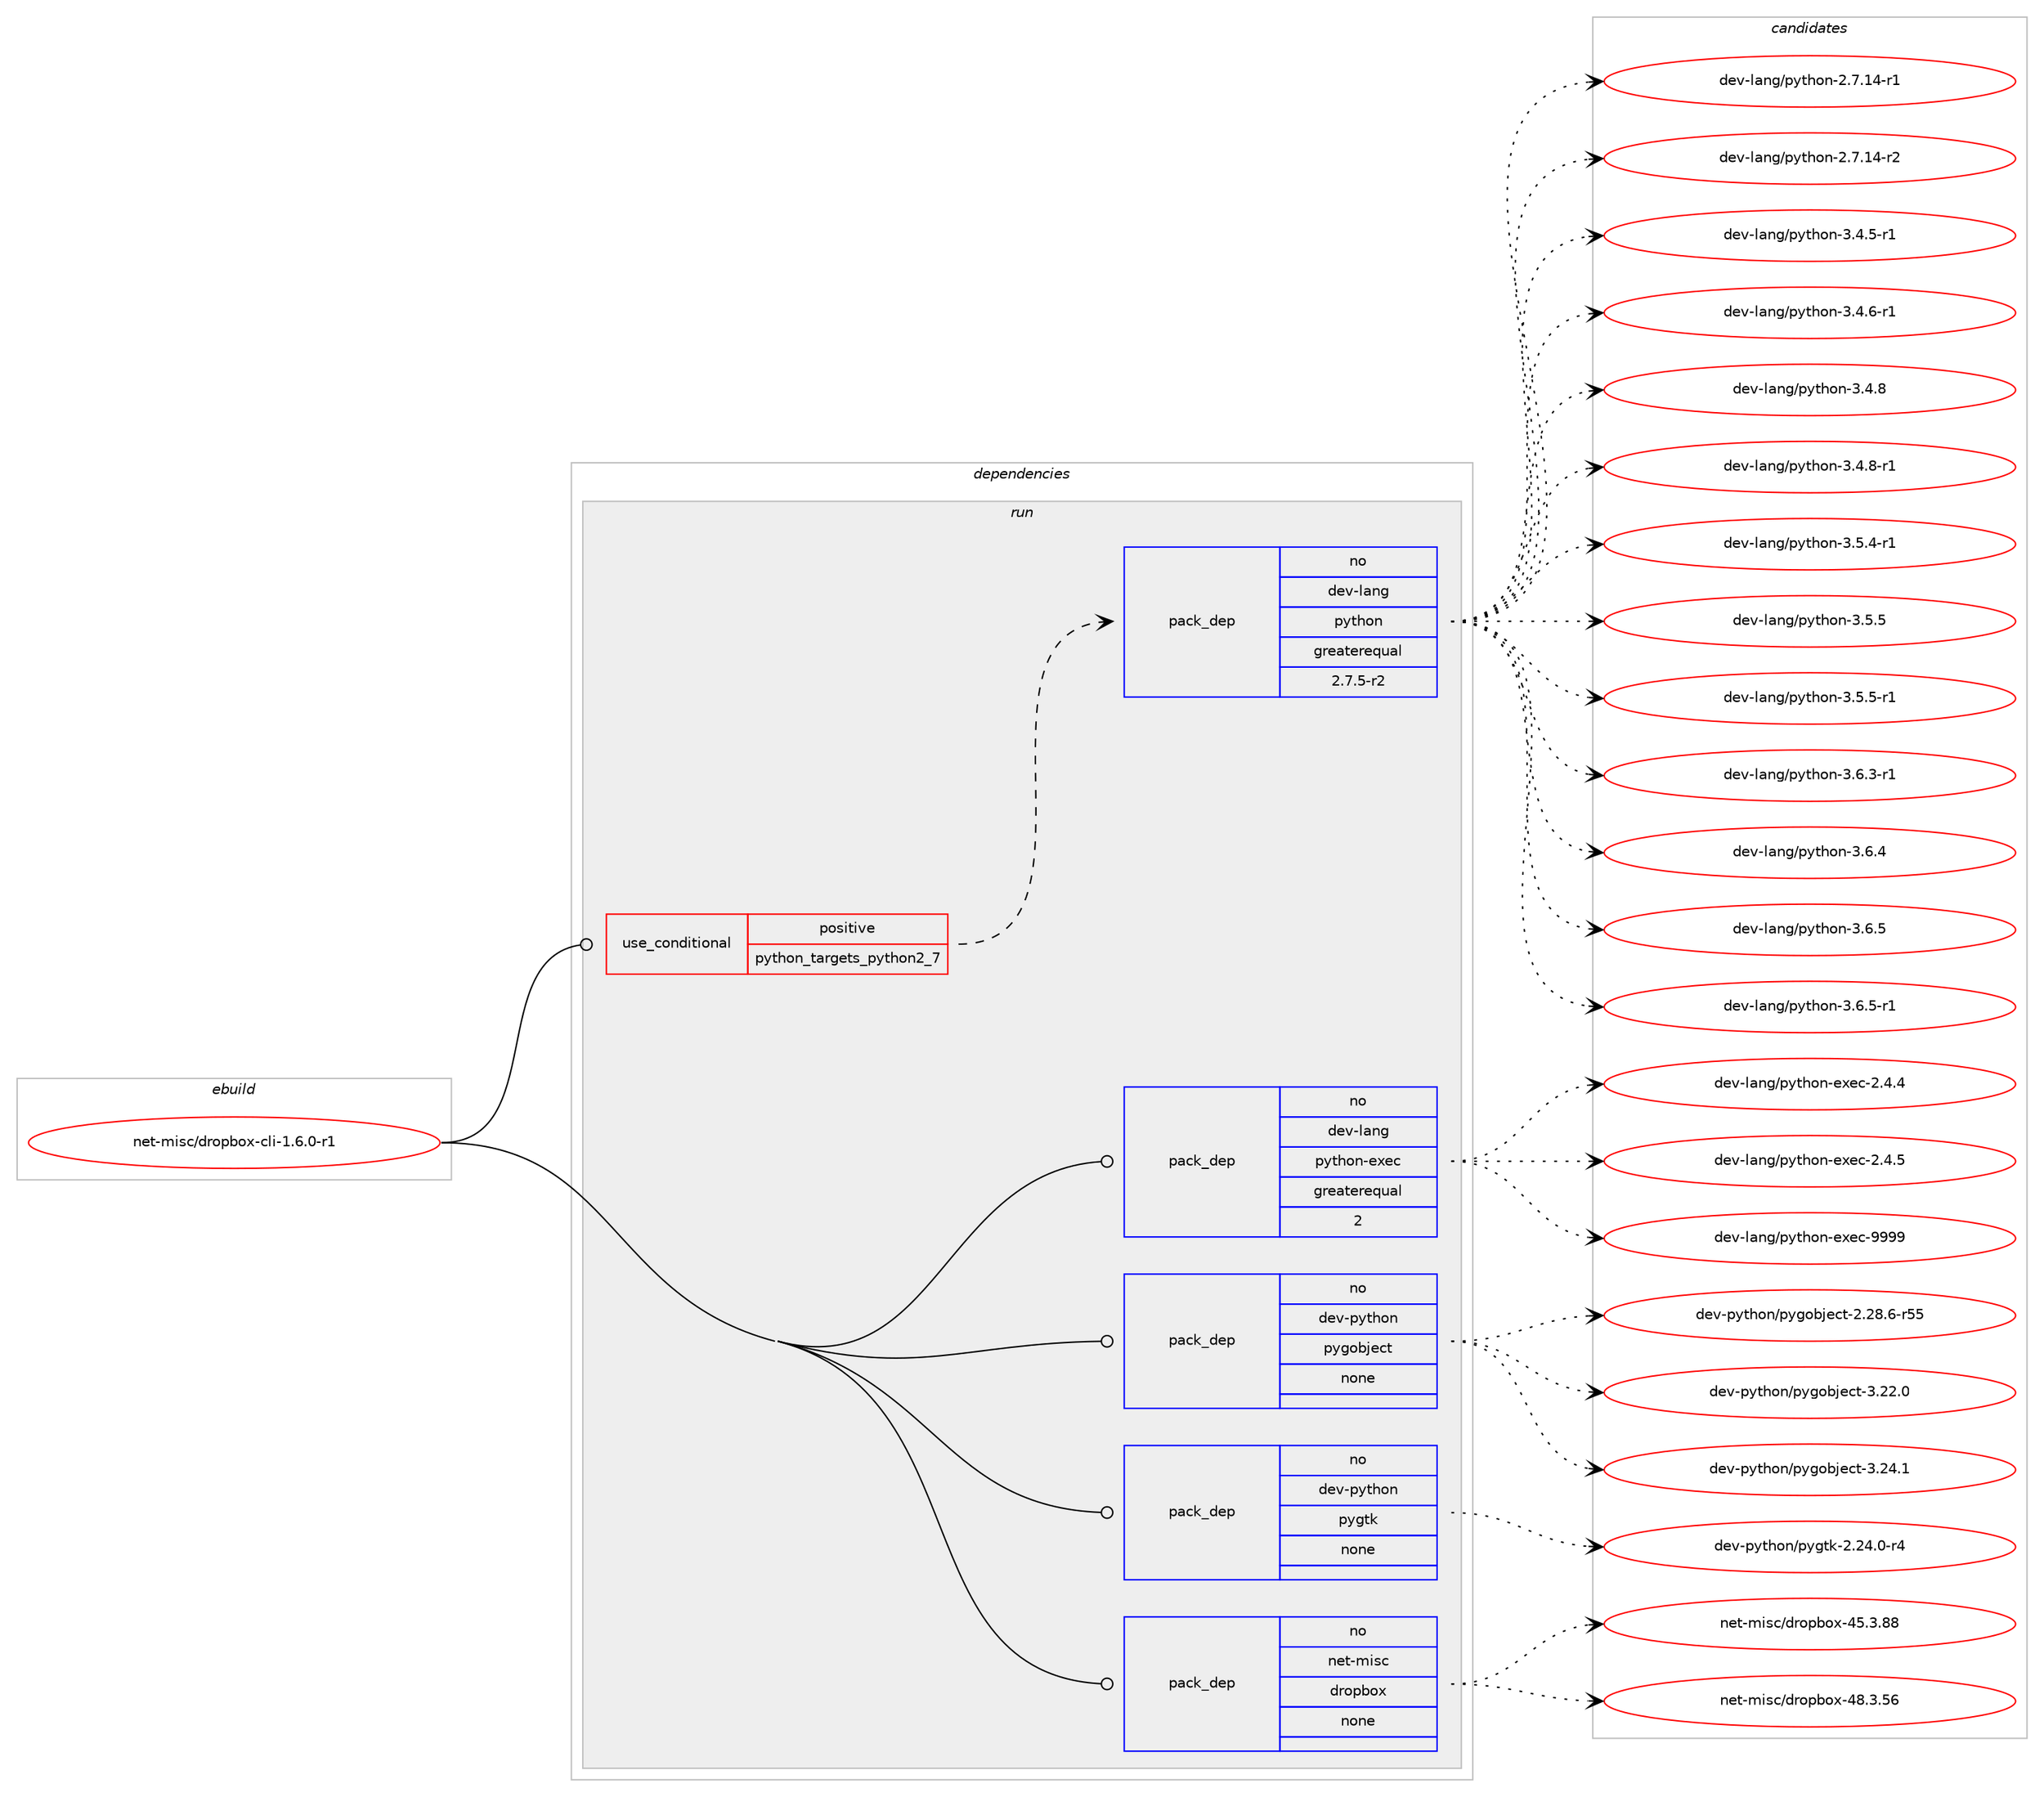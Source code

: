 digraph prolog {

# *************
# Graph options
# *************

newrank=true;
concentrate=true;
compound=true;
graph [rankdir=LR,fontname=Helvetica,fontsize=10,ranksep=1.5];#, ranksep=2.5, nodesep=0.2];
edge  [arrowhead=vee];
node  [fontname=Helvetica,fontsize=10];

# **********
# The ebuild
# **********

subgraph cluster_leftcol {
color=gray;
rank=same;
label=<<i>ebuild</i>>;
id [label="net-misc/dropbox-cli-1.6.0-r1", color=red, width=4, href="../net-misc/dropbox-cli-1.6.0-r1.svg"];
}

# ****************
# The dependencies
# ****************

subgraph cluster_midcol {
color=gray;
label=<<i>dependencies</i>>;
subgraph cluster_compile {
fillcolor="#eeeeee";
style=filled;
label=<<i>compile</i>>;
}
subgraph cluster_compileandrun {
fillcolor="#eeeeee";
style=filled;
label=<<i>compile and run</i>>;
}
subgraph cluster_run {
fillcolor="#eeeeee";
style=filled;
label=<<i>run</i>>;
subgraph cond146 {
dependency493 [label=<<TABLE BORDER="0" CELLBORDER="1" CELLSPACING="0" CELLPADDING="4"><TR><TD ROWSPAN="3" CELLPADDING="10">use_conditional</TD></TR><TR><TD>positive</TD></TR><TR><TD>python_targets_python2_7</TD></TR></TABLE>>, shape=none, color=red];
subgraph pack339 {
dependency494 [label=<<TABLE BORDER="0" CELLBORDER="1" CELLSPACING="0" CELLPADDING="4" WIDTH="220"><TR><TD ROWSPAN="6" CELLPADDING="30">pack_dep</TD></TR><TR><TD WIDTH="110">no</TD></TR><TR><TD>dev-lang</TD></TR><TR><TD>python</TD></TR><TR><TD>greaterequal</TD></TR><TR><TD>2.7.5-r2</TD></TR></TABLE>>, shape=none, color=blue];
}
dependency493:e -> dependency494:w [weight=20,style="dashed",arrowhead="vee"];
}
id:e -> dependency493:w [weight=20,style="solid",arrowhead="odot"];
subgraph pack340 {
dependency495 [label=<<TABLE BORDER="0" CELLBORDER="1" CELLSPACING="0" CELLPADDING="4" WIDTH="220"><TR><TD ROWSPAN="6" CELLPADDING="30">pack_dep</TD></TR><TR><TD WIDTH="110">no</TD></TR><TR><TD>dev-lang</TD></TR><TR><TD>python-exec</TD></TR><TR><TD>greaterequal</TD></TR><TR><TD>2</TD></TR></TABLE>>, shape=none, color=blue];
}
id:e -> dependency495:w [weight=20,style="solid",arrowhead="odot"];
subgraph pack341 {
dependency496 [label=<<TABLE BORDER="0" CELLBORDER="1" CELLSPACING="0" CELLPADDING="4" WIDTH="220"><TR><TD ROWSPAN="6" CELLPADDING="30">pack_dep</TD></TR><TR><TD WIDTH="110">no</TD></TR><TR><TD>dev-python</TD></TR><TR><TD>pygobject</TD></TR><TR><TD>none</TD></TR><TR><TD></TD></TR></TABLE>>, shape=none, color=blue];
}
id:e -> dependency496:w [weight=20,style="solid",arrowhead="odot"];
subgraph pack342 {
dependency497 [label=<<TABLE BORDER="0" CELLBORDER="1" CELLSPACING="0" CELLPADDING="4" WIDTH="220"><TR><TD ROWSPAN="6" CELLPADDING="30">pack_dep</TD></TR><TR><TD WIDTH="110">no</TD></TR><TR><TD>dev-python</TD></TR><TR><TD>pygtk</TD></TR><TR><TD>none</TD></TR><TR><TD></TD></TR></TABLE>>, shape=none, color=blue];
}
id:e -> dependency497:w [weight=20,style="solid",arrowhead="odot"];
subgraph pack343 {
dependency498 [label=<<TABLE BORDER="0" CELLBORDER="1" CELLSPACING="0" CELLPADDING="4" WIDTH="220"><TR><TD ROWSPAN="6" CELLPADDING="30">pack_dep</TD></TR><TR><TD WIDTH="110">no</TD></TR><TR><TD>net-misc</TD></TR><TR><TD>dropbox</TD></TR><TR><TD>none</TD></TR><TR><TD></TD></TR></TABLE>>, shape=none, color=blue];
}
id:e -> dependency498:w [weight=20,style="solid",arrowhead="odot"];
}
}

# **************
# The candidates
# **************

subgraph cluster_choices {
rank=same;
color=gray;
label=<<i>candidates</i>>;

subgraph choice339 {
color=black;
nodesep=1;
choice100101118451089711010347112121116104111110455046554649524511449 [label="dev-lang/python-2.7.14-r1", color=red, width=4,href="../dev-lang/python-2.7.14-r1.svg"];
choice100101118451089711010347112121116104111110455046554649524511450 [label="dev-lang/python-2.7.14-r2", color=red, width=4,href="../dev-lang/python-2.7.14-r2.svg"];
choice1001011184510897110103471121211161041111104551465246534511449 [label="dev-lang/python-3.4.5-r1", color=red, width=4,href="../dev-lang/python-3.4.5-r1.svg"];
choice1001011184510897110103471121211161041111104551465246544511449 [label="dev-lang/python-3.4.6-r1", color=red, width=4,href="../dev-lang/python-3.4.6-r1.svg"];
choice100101118451089711010347112121116104111110455146524656 [label="dev-lang/python-3.4.8", color=red, width=4,href="../dev-lang/python-3.4.8.svg"];
choice1001011184510897110103471121211161041111104551465246564511449 [label="dev-lang/python-3.4.8-r1", color=red, width=4,href="../dev-lang/python-3.4.8-r1.svg"];
choice1001011184510897110103471121211161041111104551465346524511449 [label="dev-lang/python-3.5.4-r1", color=red, width=4,href="../dev-lang/python-3.5.4-r1.svg"];
choice100101118451089711010347112121116104111110455146534653 [label="dev-lang/python-3.5.5", color=red, width=4,href="../dev-lang/python-3.5.5.svg"];
choice1001011184510897110103471121211161041111104551465346534511449 [label="dev-lang/python-3.5.5-r1", color=red, width=4,href="../dev-lang/python-3.5.5-r1.svg"];
choice1001011184510897110103471121211161041111104551465446514511449 [label="dev-lang/python-3.6.3-r1", color=red, width=4,href="../dev-lang/python-3.6.3-r1.svg"];
choice100101118451089711010347112121116104111110455146544652 [label="dev-lang/python-3.6.4", color=red, width=4,href="../dev-lang/python-3.6.4.svg"];
choice100101118451089711010347112121116104111110455146544653 [label="dev-lang/python-3.6.5", color=red, width=4,href="../dev-lang/python-3.6.5.svg"];
choice1001011184510897110103471121211161041111104551465446534511449 [label="dev-lang/python-3.6.5-r1", color=red, width=4,href="../dev-lang/python-3.6.5-r1.svg"];
dependency494:e -> choice100101118451089711010347112121116104111110455046554649524511449:w [style=dotted,weight="100"];
dependency494:e -> choice100101118451089711010347112121116104111110455046554649524511450:w [style=dotted,weight="100"];
dependency494:e -> choice1001011184510897110103471121211161041111104551465246534511449:w [style=dotted,weight="100"];
dependency494:e -> choice1001011184510897110103471121211161041111104551465246544511449:w [style=dotted,weight="100"];
dependency494:e -> choice100101118451089711010347112121116104111110455146524656:w [style=dotted,weight="100"];
dependency494:e -> choice1001011184510897110103471121211161041111104551465246564511449:w [style=dotted,weight="100"];
dependency494:e -> choice1001011184510897110103471121211161041111104551465346524511449:w [style=dotted,weight="100"];
dependency494:e -> choice100101118451089711010347112121116104111110455146534653:w [style=dotted,weight="100"];
dependency494:e -> choice1001011184510897110103471121211161041111104551465346534511449:w [style=dotted,weight="100"];
dependency494:e -> choice1001011184510897110103471121211161041111104551465446514511449:w [style=dotted,weight="100"];
dependency494:e -> choice100101118451089711010347112121116104111110455146544652:w [style=dotted,weight="100"];
dependency494:e -> choice100101118451089711010347112121116104111110455146544653:w [style=dotted,weight="100"];
dependency494:e -> choice1001011184510897110103471121211161041111104551465446534511449:w [style=dotted,weight="100"];
}
subgraph choice340 {
color=black;
nodesep=1;
choice1001011184510897110103471121211161041111104510112010199455046524652 [label="dev-lang/python-exec-2.4.4", color=red, width=4,href="../dev-lang/python-exec-2.4.4.svg"];
choice1001011184510897110103471121211161041111104510112010199455046524653 [label="dev-lang/python-exec-2.4.5", color=red, width=4,href="../dev-lang/python-exec-2.4.5.svg"];
choice10010111845108971101034711212111610411111045101120101994557575757 [label="dev-lang/python-exec-9999", color=red, width=4,href="../dev-lang/python-exec-9999.svg"];
dependency495:e -> choice1001011184510897110103471121211161041111104510112010199455046524652:w [style=dotted,weight="100"];
dependency495:e -> choice1001011184510897110103471121211161041111104510112010199455046524653:w [style=dotted,weight="100"];
dependency495:e -> choice10010111845108971101034711212111610411111045101120101994557575757:w [style=dotted,weight="100"];
}
subgraph choice341 {
color=black;
nodesep=1;
choice1001011184511212111610411111047112121103111981061019911645504650564654451145353 [label="dev-python/pygobject-2.28.6-r55", color=red, width=4,href="../dev-python/pygobject-2.28.6-r55.svg"];
choice1001011184511212111610411111047112121103111981061019911645514650504648 [label="dev-python/pygobject-3.22.0", color=red, width=4,href="../dev-python/pygobject-3.22.0.svg"];
choice1001011184511212111610411111047112121103111981061019911645514650524649 [label="dev-python/pygobject-3.24.1", color=red, width=4,href="../dev-python/pygobject-3.24.1.svg"];
dependency496:e -> choice1001011184511212111610411111047112121103111981061019911645504650564654451145353:w [style=dotted,weight="100"];
dependency496:e -> choice1001011184511212111610411111047112121103111981061019911645514650504648:w [style=dotted,weight="100"];
dependency496:e -> choice1001011184511212111610411111047112121103111981061019911645514650524649:w [style=dotted,weight="100"];
}
subgraph choice342 {
color=black;
nodesep=1;
choice1001011184511212111610411111047112121103116107455046505246484511452 [label="dev-python/pygtk-2.24.0-r4", color=red, width=4,href="../dev-python/pygtk-2.24.0-r4.svg"];
dependency497:e -> choice1001011184511212111610411111047112121103116107455046505246484511452:w [style=dotted,weight="100"];
}
subgraph choice343 {
color=black;
nodesep=1;
choice110101116451091051159947100114111112981111204552534651465656 [label="net-misc/dropbox-45.3.88", color=red, width=4,href="../net-misc/dropbox-45.3.88.svg"];
choice110101116451091051159947100114111112981111204552564651465354 [label="net-misc/dropbox-48.3.56", color=red, width=4,href="../net-misc/dropbox-48.3.56.svg"];
dependency498:e -> choice110101116451091051159947100114111112981111204552534651465656:w [style=dotted,weight="100"];
dependency498:e -> choice110101116451091051159947100114111112981111204552564651465354:w [style=dotted,weight="100"];
}
}

}
